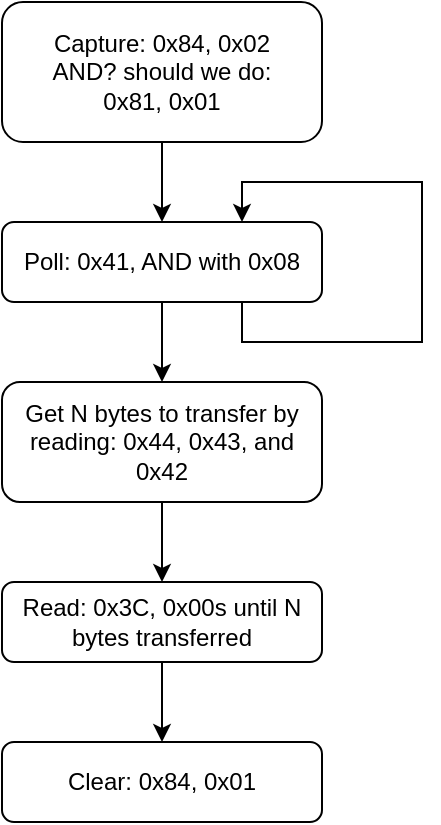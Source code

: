 <mxfile version="14.4.3" type="device"><diagram id="zltHORVRJTrpiA5doH67" name="Page-1"><mxGraphModel dx="547" dy="481" grid="1" gridSize="10" guides="1" tooltips="1" connect="1" arrows="1" fold="1" page="1" pageScale="1" pageWidth="850" pageHeight="1100" math="0" shadow="0"><root><mxCell id="0"/><mxCell id="1" parent="0"/><mxCell id="n4gTFDvPgb5RRleDdIbf-3" value="" style="edgeStyle=orthogonalEdgeStyle;rounded=0;orthogonalLoop=1;jettySize=auto;html=1;" edge="1" parent="1" source="n4gTFDvPgb5RRleDdIbf-1" target="n4gTFDvPgb5RRleDdIbf-2"><mxGeometry relative="1" as="geometry"/></mxCell><mxCell id="n4gTFDvPgb5RRleDdIbf-1" value="Capture: 0x84, 0x02&lt;br&gt;AND? should we do:&lt;br&gt;0x81, 0x01" style="rounded=1;whiteSpace=wrap;html=1;" vertex="1" parent="1"><mxGeometry x="200" y="130" width="160" height="70" as="geometry"/></mxCell><mxCell id="n4gTFDvPgb5RRleDdIbf-10" value="" style="edgeStyle=orthogonalEdgeStyle;rounded=0;orthogonalLoop=1;jettySize=auto;html=1;" edge="1" parent="1" source="n4gTFDvPgb5RRleDdIbf-2" target="n4gTFDvPgb5RRleDdIbf-9"><mxGeometry relative="1" as="geometry"/></mxCell><mxCell id="n4gTFDvPgb5RRleDdIbf-2" value="Poll: 0x41, AND with 0x08" style="rounded=1;whiteSpace=wrap;html=1;" vertex="1" parent="1"><mxGeometry x="200" y="240" width="160" height="40" as="geometry"/></mxCell><mxCell id="n4gTFDvPgb5RRleDdIbf-7" value="" style="edgeStyle=orthogonalEdgeStyle;rounded=0;orthogonalLoop=1;jettySize=auto;html=1;" edge="1" parent="1" source="n4gTFDvPgb5RRleDdIbf-4" target="n4gTFDvPgb5RRleDdIbf-5"><mxGeometry relative="1" as="geometry"/></mxCell><mxCell id="n4gTFDvPgb5RRleDdIbf-4" value="Read: 0x3C, 0x00s until N bytes transferred" style="rounded=1;whiteSpace=wrap;html=1;" vertex="1" parent="1"><mxGeometry x="200" y="420" width="160" height="40" as="geometry"/></mxCell><mxCell id="n4gTFDvPgb5RRleDdIbf-5" value="Clear: 0x84, 0x01" style="rounded=1;whiteSpace=wrap;html=1;" vertex="1" parent="1"><mxGeometry x="200" y="500" width="160" height="40" as="geometry"/></mxCell><mxCell id="n4gTFDvPgb5RRleDdIbf-8" style="edgeStyle=orthogonalEdgeStyle;rounded=0;orthogonalLoop=1;jettySize=auto;html=1;exitX=0.75;exitY=1;exitDx=0;exitDy=0;entryX=0.75;entryY=0;entryDx=0;entryDy=0;" edge="1" parent="1" source="n4gTFDvPgb5RRleDdIbf-2" target="n4gTFDvPgb5RRleDdIbf-2"><mxGeometry relative="1" as="geometry"><Array as="points"><mxPoint x="320" y="300"/><mxPoint x="410" y="300"/><mxPoint x="410" y="220"/><mxPoint x="320" y="220"/></Array></mxGeometry></mxCell><mxCell id="n4gTFDvPgb5RRleDdIbf-11" value="" style="edgeStyle=orthogonalEdgeStyle;rounded=0;orthogonalLoop=1;jettySize=auto;html=1;" edge="1" parent="1" source="n4gTFDvPgb5RRleDdIbf-9" target="n4gTFDvPgb5RRleDdIbf-4"><mxGeometry relative="1" as="geometry"/></mxCell><mxCell id="n4gTFDvPgb5RRleDdIbf-9" value="Get N bytes to transfer by reading: 0x44, 0x43, and 0x42" style="rounded=1;whiteSpace=wrap;html=1;" vertex="1" parent="1"><mxGeometry x="200" y="320" width="160" height="60" as="geometry"/></mxCell></root></mxGraphModel></diagram></mxfile>
